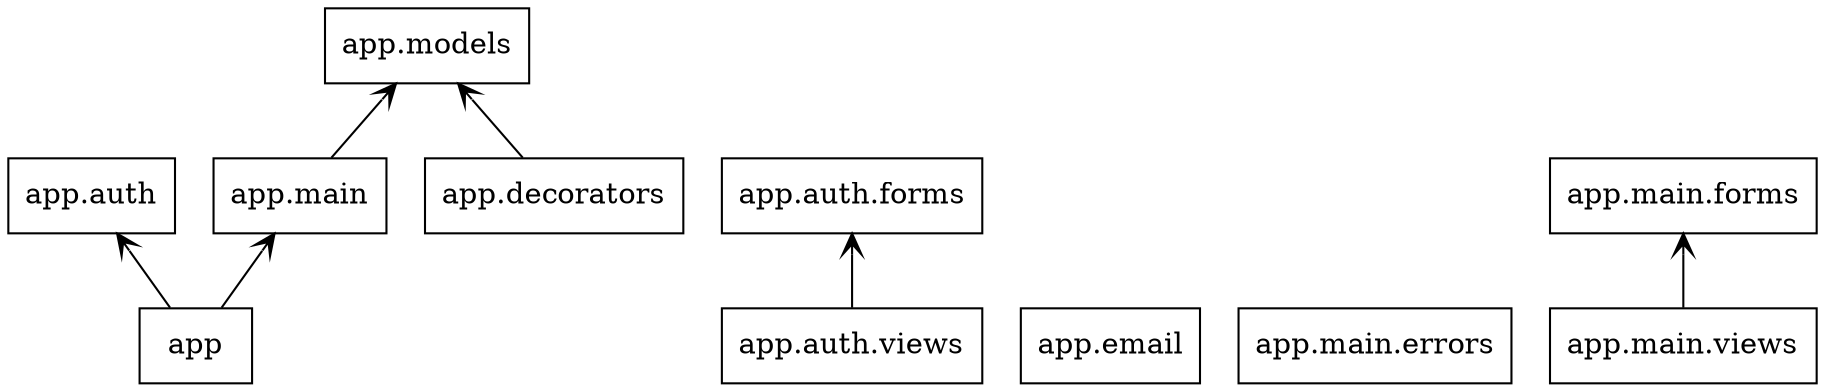 digraph "packages_spectra" {
rankdir=BT
charset="utf-8"
"app" [color="black", label="app", shape="box", style="solid"];
"app.auth" [color="black", label="app.auth", shape="box", style="solid"];
"app.auth.forms" [color="black", label="app.auth.forms", shape="box", style="solid"];
"app.auth.views" [color="black", label="app.auth.views", shape="box", style="solid"];
"app.decorators" [color="black", label="app.decorators", shape="box", style="solid"];
"app.email" [color="black", label="app.email", shape="box", style="solid"];
"app.main" [color="black", label="app.main", shape="box", style="solid"];
"app.main.errors" [color="black", label="app.main.errors", shape="box", style="solid"];
"app.main.forms" [color="black", label="app.main.forms", shape="box", style="solid"];
"app.main.views" [color="black", label="app.main.views", shape="box", style="solid"];
"app.models" [color="black", label="app.models", shape="box", style="solid"];
"app" -> "app.auth" [arrowhead="open", arrowtail="none"];
"app" -> "app.main" [arrowhead="open", arrowtail="none"];
"app.auth.views" -> "app.auth.forms" [arrowhead="open", arrowtail="none"];
"app.decorators" -> "app.models" [arrowhead="open", arrowtail="none"];
"app.main" -> "app.models" [arrowhead="open", arrowtail="none"];
"app.main.views" -> "app.main.forms" [arrowhead="open", arrowtail="none"];
}
